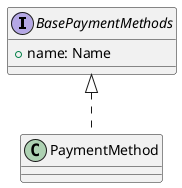 @startuml

interface BasePaymentMethods {
    + name: Name
}

class PaymentMethod {

}

' Inheritance (interface)

BasePaymentMethods <|.. PaymentMethod